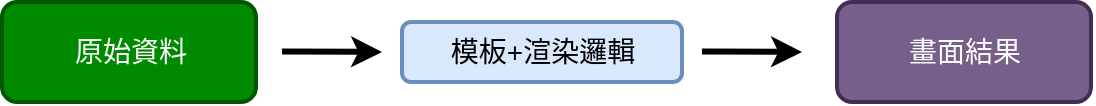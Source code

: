 <mxfile version="26.1.1">
  <diagram id="6a731a19-8d31-9384-78a2-239565b7b9f0" name="Page-1">
    <mxGraphModel dx="896" dy="-339" grid="1" gridSize="10" guides="1" tooltips="1" connect="1" arrows="1" fold="1" page="1" pageScale="1" pageWidth="1169" pageHeight="827" background="none" math="0" shadow="0">
      <root>
        <mxCell id="0" />
        <mxCell id="1" parent="0" />
        <mxCell id="v4pnJ7CDtAv3jBLD4i89-1" value="原始資料" style="rounded=1;fillColor=#008a00;strokeColor=#005700;strokeWidth=2;fontFamily=Helvetica;html=1;fontColor=#ffffff;fontSize=14;" vertex="1" parent="1">
          <mxGeometry x="40.005" y="860" width="127" height="50" as="geometry" />
        </mxCell>
        <mxCell id="v4pnJ7CDtAv3jBLD4i89-2" value="模板+渲染邏輯" style="rounded=1;fillColor=#dae8fc;strokeColor=#6c8ebf;strokeWidth=2;fontFamily=Helvetica;html=1;fontSize=14;" vertex="1" parent="1">
          <mxGeometry x="240" y="870" width="140" height="30" as="geometry" />
        </mxCell>
        <mxCell id="v4pnJ7CDtAv3jBLD4i89-3" style="rounded=1;orthogonalLoop=1;jettySize=auto;html=1;strokeWidth=3;strokeColor=#000000;" edge="1" parent="1">
          <mxGeometry relative="1" as="geometry">
            <mxPoint x="180" y="884.69" as="sourcePoint" />
            <mxPoint x="230" y="885" as="targetPoint" />
          </mxGeometry>
        </mxCell>
        <mxCell id="v4pnJ7CDtAv3jBLD4i89-6" style="rounded=1;orthogonalLoop=1;jettySize=auto;html=1;strokeWidth=3;strokeColor=#000000;" edge="1" parent="1">
          <mxGeometry relative="1" as="geometry">
            <mxPoint x="390" y="884.69" as="sourcePoint" />
            <mxPoint x="440" y="885" as="targetPoint" />
          </mxGeometry>
        </mxCell>
        <mxCell id="v4pnJ7CDtAv3jBLD4i89-7" value="畫面結果" style="rounded=1;fillColor=#76608a;strokeColor=#432D57;strokeWidth=2;fontFamily=Helvetica;html=1;fontColor=#ffffff;fontSize=14;" vertex="1" parent="1">
          <mxGeometry x="457.505" y="860" width="127" height="50" as="geometry" />
        </mxCell>
      </root>
    </mxGraphModel>
  </diagram>
</mxfile>
